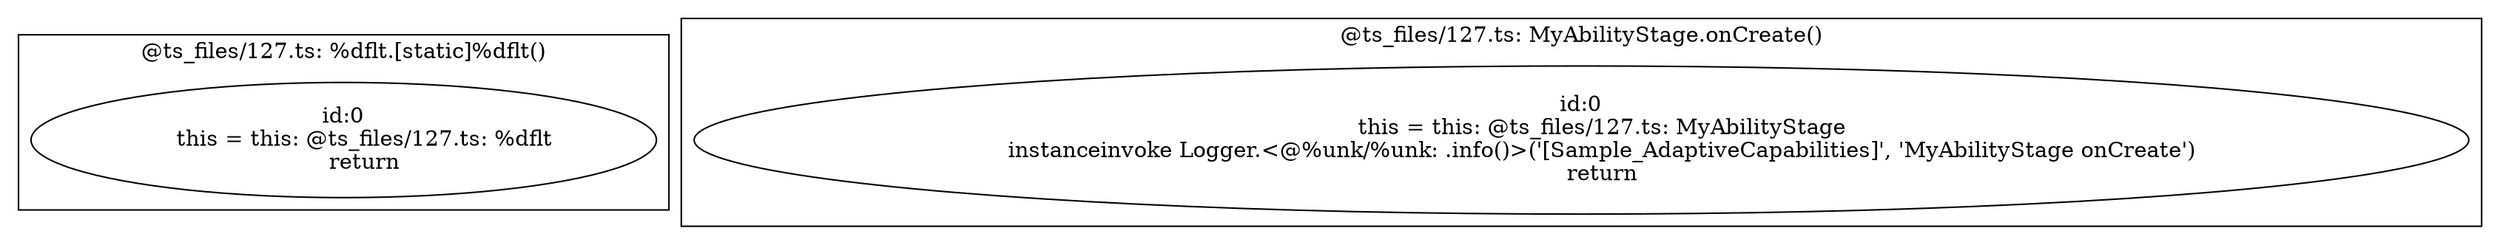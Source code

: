 digraph "127.ts" {
subgraph "cluster_@ts_files/127.ts: %dflt.[static]%dflt()" {
  label="@ts_files/127.ts: %dflt.[static]%dflt()";
  Node33740 [label="id:0
      this = this: @ts_files/127.ts: %dflt
      return"];
}
subgraph "cluster_@ts_files/127.ts: MyAbilityStage.onCreate()" {
  label="@ts_files/127.ts: MyAbilityStage.onCreate()";
  Node38490 [label="id:0
      this = this: @ts_files/127.ts: MyAbilityStage
      instanceinvoke Logger.<@%unk/%unk: .info()>('[Sample_AdaptiveCapabilities]', 'MyAbilityStage onCreate')
      return"];
}
}
